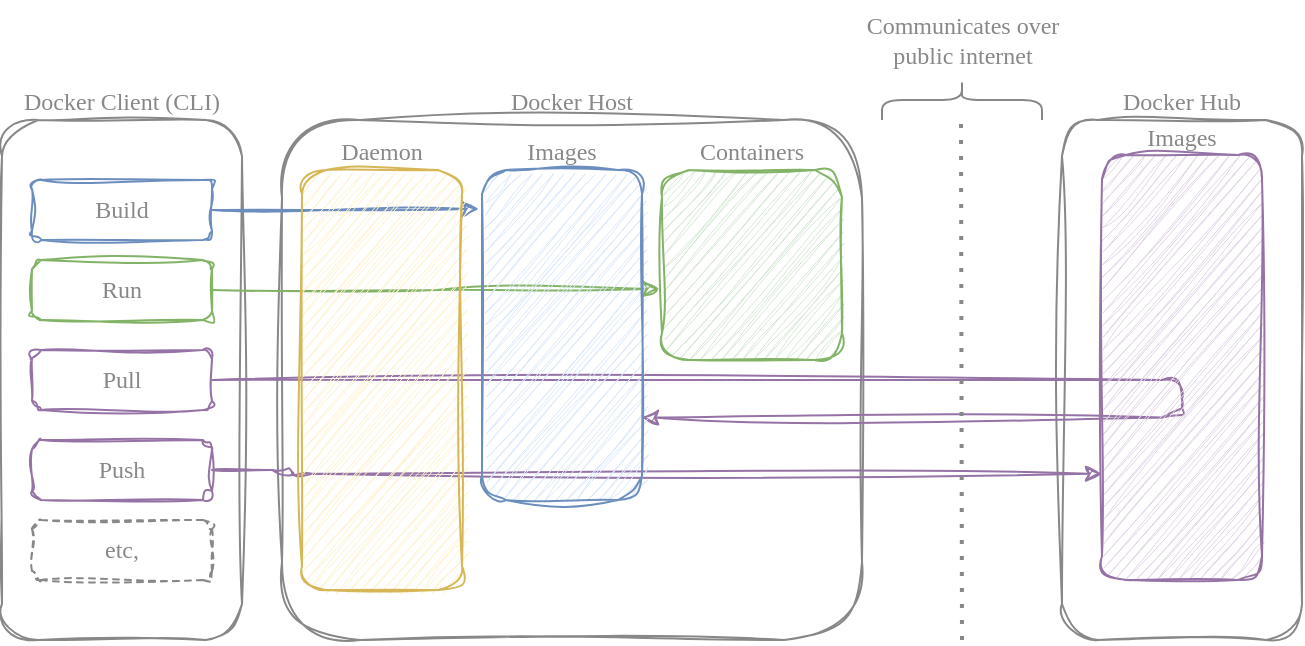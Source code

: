 <mxfile version="21.2.8" type="device">
  <diagram name="Page-1" id="W4vNGyYaI7FxQCOn36wm">
    <mxGraphModel dx="1038" dy="608" grid="1" gridSize="10" guides="1" tooltips="1" connect="1" arrows="1" fold="1" page="1" pageScale="1" pageWidth="850" pageHeight="1100" math="0" shadow="0">
      <root>
        <mxCell id="0" />
        <mxCell id="1" parent="0" />
        <mxCell id="eiCj1fGub0zI8uFPpaJ1-1" value="Docker Client (CLI)" style="rounded=1;whiteSpace=wrap;html=1;labelPosition=center;verticalLabelPosition=top;align=center;verticalAlign=bottom;fillColor=none;fontFamily=Verdana;sketch=1;curveFitting=1;jiggle=2;strokeColor=#888888;fontColor=#888888;" parent="1" vertex="1">
          <mxGeometry x="120" y="170" width="120" height="260" as="geometry" />
        </mxCell>
        <mxCell id="eiCj1fGub0zI8uFPpaJ1-2" value="Docker Host" style="rounded=1;whiteSpace=wrap;html=1;labelPosition=center;verticalLabelPosition=top;align=center;verticalAlign=bottom;fillColor=none;fontFamily=Verdana;sketch=1;curveFitting=1;jiggle=2;strokeColor=#888888;fontColor=#888888;" parent="1" vertex="1">
          <mxGeometry x="260" y="170" width="290" height="260" as="geometry" />
        </mxCell>
        <mxCell id="eiCj1fGub0zI8uFPpaJ1-3" value="Docker Hub" style="rounded=1;whiteSpace=wrap;html=1;labelPosition=center;verticalLabelPosition=top;align=center;verticalAlign=bottom;fillColor=none;fontFamily=Verdana;sketch=1;curveFitting=1;jiggle=2;strokeColor=#888888;fontColor=#888888;" parent="1" vertex="1">
          <mxGeometry x="650" y="170" width="120" height="260" as="geometry" />
        </mxCell>
        <mxCell id="GARBAzdv9NtNetveAKvq-11" style="edgeStyle=orthogonalEdgeStyle;orthogonalLoop=1;jettySize=auto;html=1;exitX=1;exitY=0.5;exitDx=0;exitDy=0;entryX=-0.02;entryY=0.118;entryDx=0;entryDy=0;entryPerimeter=0;curved=1;sketch=1;curveFitting=1;jiggle=2;strokeColor=#6c8ebf;fontColor=#888888;fillColor=#dae8fc;" parent="1" source="eiCj1fGub0zI8uFPpaJ1-4" target="eiCj1fGub0zI8uFPpaJ1-14" edge="1">
          <mxGeometry relative="1" as="geometry" />
        </mxCell>
        <mxCell id="eiCj1fGub0zI8uFPpaJ1-4" value="&lt;font color=&quot;#888888&quot;&gt;Build&lt;/font&gt;" style="rounded=1;whiteSpace=wrap;html=1;fillColor=none;fontFamily=Verdana;sketch=1;curveFitting=1;jiggle=2;strokeColor=#6c8ebf;" parent="1" vertex="1">
          <mxGeometry x="135" y="200" width="90" height="30" as="geometry" />
        </mxCell>
        <mxCell id="GARBAzdv9NtNetveAKvq-12" style="edgeStyle=orthogonalEdgeStyle;rounded=0;orthogonalLoop=1;jettySize=auto;html=1;exitX=1;exitY=0.5;exitDx=0;exitDy=0;entryX=-0.013;entryY=0.625;entryDx=0;entryDy=0;entryPerimeter=0;sketch=1;curveFitting=1;jiggle=2;strokeColor=#82b366;fontColor=#888888;fillColor=#d5e8d4;" parent="1" source="eiCj1fGub0zI8uFPpaJ1-6" target="eiCj1fGub0zI8uFPpaJ1-15" edge="1">
          <mxGeometry relative="1" as="geometry" />
        </mxCell>
        <mxCell id="eiCj1fGub0zI8uFPpaJ1-6" value="&lt;font color=&quot;#888888&quot;&gt;Run&lt;/font&gt;" style="rounded=1;whiteSpace=wrap;html=1;fillColor=none;fontFamily=Verdana;sketch=1;curveFitting=1;jiggle=2;strokeColor=#82b366;" parent="1" vertex="1">
          <mxGeometry x="135" y="240" width="90" height="30" as="geometry" />
        </mxCell>
        <mxCell id="GARBAzdv9NtNetveAKvq-17" style="edgeStyle=orthogonalEdgeStyle;rounded=1;orthogonalLoop=1;jettySize=auto;html=1;exitX=1;exitY=0.5;exitDx=0;exitDy=0;entryX=1;entryY=0.75;entryDx=0;entryDy=0;sketch=1;curveFitting=1;jiggle=2;strokeColor=#9673a6;fontColor=#888888;fillColor=#e1d5e7;" parent="1" source="eiCj1fGub0zI8uFPpaJ1-7" target="eiCj1fGub0zI8uFPpaJ1-14" edge="1">
          <mxGeometry relative="1" as="geometry">
            <Array as="points">
              <mxPoint x="710" y="300" />
              <mxPoint x="710" y="319" />
            </Array>
          </mxGeometry>
        </mxCell>
        <mxCell id="eiCj1fGub0zI8uFPpaJ1-7" value="&lt;font color=&quot;#888888&quot;&gt;Pull&lt;/font&gt;" style="rounded=1;whiteSpace=wrap;html=1;fillColor=none;fontFamily=Verdana;sketch=1;curveFitting=1;jiggle=2;strokeColor=#9673a6;" parent="1" vertex="1">
          <mxGeometry x="135" y="285" width="90" height="30" as="geometry" />
        </mxCell>
        <mxCell id="GARBAzdv9NtNetveAKvq-18" style="edgeStyle=orthogonalEdgeStyle;rounded=1;orthogonalLoop=1;jettySize=auto;html=1;exitX=1;exitY=0.5;exitDx=0;exitDy=0;entryX=0;entryY=0.75;entryDx=0;entryDy=0;sketch=1;curveFitting=1;jiggle=2;strokeColor=#9673a6;fontColor=#888888;fillColor=#e1d5e7;" parent="1" source="eiCj1fGub0zI8uFPpaJ1-8" target="eiCj1fGub0zI8uFPpaJ1-17" edge="1">
          <mxGeometry relative="1" as="geometry">
            <Array as="points">
              <mxPoint x="265" y="347" />
            </Array>
          </mxGeometry>
        </mxCell>
        <mxCell id="eiCj1fGub0zI8uFPpaJ1-8" value="&lt;font color=&quot;#888888&quot;&gt;Push&lt;/font&gt;" style="rounded=1;whiteSpace=wrap;html=1;fillColor=none;fontFamily=Verdana;sketch=1;curveFitting=1;jiggle=2;strokeColor=#9673a6;" parent="1" vertex="1">
          <mxGeometry x="135" y="330" width="90" height="30" as="geometry" />
        </mxCell>
        <mxCell id="eiCj1fGub0zI8uFPpaJ1-9" value="etc," style="rounded=1;whiteSpace=wrap;html=1;fillColor=none;dashed=1;fontFamily=Verdana;sketch=1;curveFitting=1;jiggle=2;strokeColor=#888888;fontColor=#888888;" parent="1" vertex="1">
          <mxGeometry x="135" y="370" width="90" height="30" as="geometry" />
        </mxCell>
        <mxCell id="eiCj1fGub0zI8uFPpaJ1-13" value="&lt;font color=&quot;#888888&quot;&gt;Daemon&lt;/font&gt;" style="rounded=1;whiteSpace=wrap;html=1;fillColor=#fff2cc;fontFamily=Verdana;sketch=1;curveFitting=1;jiggle=2;labelPosition=center;verticalLabelPosition=top;align=center;verticalAlign=bottom;strokeColor=#d6b656;" parent="1" vertex="1">
          <mxGeometry x="270" y="195" width="80" height="210" as="geometry" />
        </mxCell>
        <mxCell id="eiCj1fGub0zI8uFPpaJ1-14" value="&lt;font color=&quot;#888888&quot;&gt;Images&lt;/font&gt;" style="rounded=1;whiteSpace=wrap;html=1;fillColor=#dae8fc;fontFamily=Verdana;sketch=1;curveFitting=1;jiggle=2;labelPosition=center;verticalLabelPosition=top;align=center;verticalAlign=bottom;strokeColor=#6c8ebf;" parent="1" vertex="1">
          <mxGeometry x="360" y="195" width="80" height="165" as="geometry" />
        </mxCell>
        <mxCell id="eiCj1fGub0zI8uFPpaJ1-15" value="&lt;font color=&quot;#888888&quot;&gt;Containers&lt;/font&gt;" style="rounded=1;whiteSpace=wrap;html=1;fillColor=#d5e8d4;fontFamily=Verdana;sketch=1;curveFitting=1;jiggle=2;labelPosition=center;verticalLabelPosition=top;align=center;verticalAlign=bottom;strokeColor=#82b366;" parent="1" vertex="1">
          <mxGeometry x="450" y="195" width="90" height="95" as="geometry" />
        </mxCell>
        <mxCell id="eiCj1fGub0zI8uFPpaJ1-17" value="&lt;font color=&quot;#888888&quot;&gt;Images&lt;/font&gt;" style="rounded=1;whiteSpace=wrap;html=1;fillColor=#e1d5e7;fontFamily=Verdana;sketch=1;curveFitting=1;jiggle=2;labelPosition=center;verticalLabelPosition=top;align=center;verticalAlign=bottom;strokeColor=#9673a6;" parent="1" vertex="1">
          <mxGeometry x="670" y="187.5" width="80" height="212.5" as="geometry" />
        </mxCell>
        <mxCell id="GARBAzdv9NtNetveAKvq-19" value="" style="shape=curlyBracket;whiteSpace=wrap;html=1;rounded=1;flipH=1;labelPosition=right;verticalLabelPosition=middle;align=left;verticalAlign=middle;direction=south;strokeColor=#888888;fontColor=#888888;" parent="1" vertex="1">
          <mxGeometry x="560" y="150" width="80" height="20" as="geometry" />
        </mxCell>
        <mxCell id="GARBAzdv9NtNetveAKvq-21" value="" style="endArrow=none;dashed=1;html=1;dashPattern=1 3;strokeWidth=2;rounded=0;strokeColor=#888888;fontColor=#888888;" parent="1" edge="1">
          <mxGeometry width="50" height="50" relative="1" as="geometry">
            <mxPoint x="600" y="430" as="sourcePoint" />
            <mxPoint x="599.5" y="170" as="targetPoint" />
          </mxGeometry>
        </mxCell>
        <mxCell id="GARBAzdv9NtNetveAKvq-22" value="Communicates over&lt;br&gt;public internet" style="text;html=1;align=center;verticalAlign=middle;resizable=0;points=[];autosize=1;strokeColor=none;fillColor=none;fontFamily=Verdana;fontColor=#888888;" parent="1" vertex="1">
          <mxGeometry x="530" y="110" width="140" height="40" as="geometry" />
        </mxCell>
      </root>
    </mxGraphModel>
  </diagram>
</mxfile>
